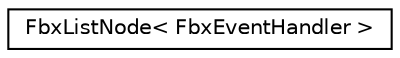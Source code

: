 digraph "クラス階層図"
{
  edge [fontname="Helvetica",fontsize="10",labelfontname="Helvetica",labelfontsize="10"];
  node [fontname="Helvetica",fontsize="10",shape=record];
  rankdir="LR";
  Node0 [label="FbxListNode\< FbxEventHandler \>",height=0.2,width=0.4,color="black", fillcolor="white", style="filled",URL="$class_fbx_list_node.html"];
}
